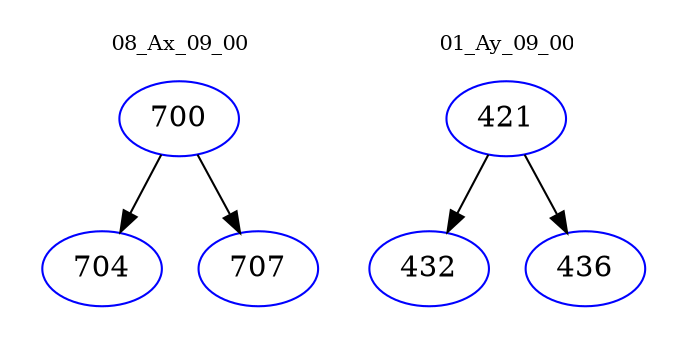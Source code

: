 digraph{
subgraph cluster_0 {
color = white
label = "08_Ax_09_00";
fontsize=10;
T0_700 [label="700", color="blue"]
T0_700 -> T0_704 [color="black"]
T0_704 [label="704", color="blue"]
T0_700 -> T0_707 [color="black"]
T0_707 [label="707", color="blue"]
}
subgraph cluster_1 {
color = white
label = "01_Ay_09_00";
fontsize=10;
T1_421 [label="421", color="blue"]
T1_421 -> T1_432 [color="black"]
T1_432 [label="432", color="blue"]
T1_421 -> T1_436 [color="black"]
T1_436 [label="436", color="blue"]
}
}
